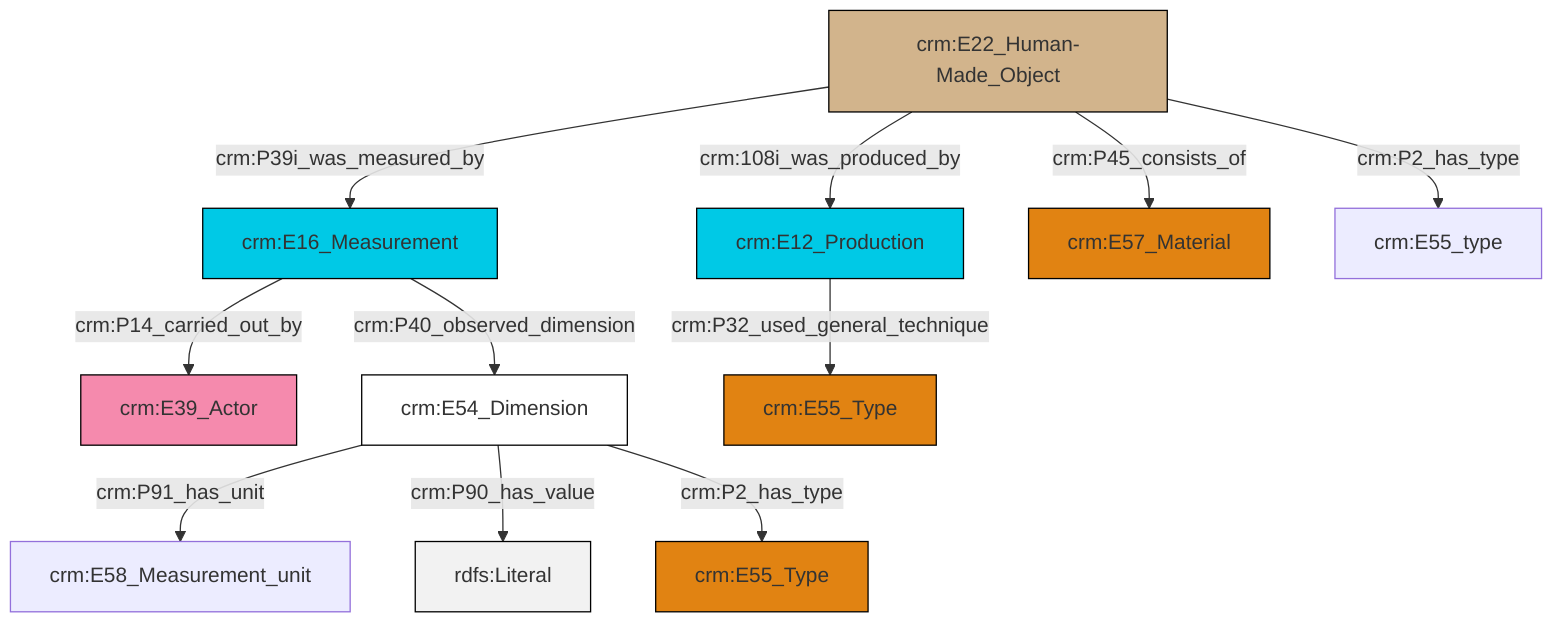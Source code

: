 graph TD
classDef Literal fill:#f2f2f2,stroke:#000000;
classDef CRM_Entity fill:#FFFFFF,stroke:#000000;
classDef Temporal_Entity fill:#00C9E6, stroke:#000000;
classDef Type fill:#E18312, stroke:#000000;
classDef Time-Span fill:#2C9C91, stroke:#000000;
classDef Appellation fill:#FFEB7F, stroke:#000000;
classDef Place fill:#008836, stroke:#000000;
classDef Persistent_Item fill:#B266B2, stroke:#000000;
classDef Conceptual_Object fill:#FFD700, stroke:#000000;
classDef Physical_Thing fill:#D2B48C, stroke:#000000;
classDef Actor fill:#f58aad, stroke:#000000;
classDef PC_Classes fill:#4ce600, stroke:#000000;
classDef Multi fill:#cccccc,stroke:#000000;

4["crm:E22_Human-Made_Object"]:::Physical_Thing -->|crm:108i_was_produced_by| 5["crm:E12_Production"]:::Temporal_Entity
4["crm:E22_Human-Made_Object"]:::Physical_Thing -->|crm:P39i_was_measured_by| 0["crm:E16_Measurement"]:::Temporal_Entity
0["crm:E16_Measurement"]:::Temporal_Entity -->|crm:P40_observed_dimension| 8["crm:E54_Dimension"]:::CRM_Entity
0["crm:E16_Measurement"]:::Temporal_Entity -->|crm:P14_carried_out_by| 2["crm:E39_Actor"]:::Actor
8["crm:E54_Dimension"]:::CRM_Entity -->|crm:P91_has_unit| 10["crm:E58_Measurement_unit"]:::Default
8["crm:E54_Dimension"]:::CRM_Entity -->|crm:P90_has_value| 11[rdfs:Literal]:::Literal
4["crm:E22_Human-Made_Object"]:::Physical_Thing -->|crm:P2_has_type| 15["crm:E55_type"]:::Default
8["crm:E54_Dimension"]:::CRM_Entity -->|crm:P2_has_type| 12["crm:E55_Type"]:::Type
4["crm:E22_Human-Made_Object"]:::Physical_Thing -->|crm:P45_consists_of| 6["crm:E57_Material"]:::Type
5["crm:E12_Production"]:::Temporal_Entity -->|crm:P32_used_general_technique| 17["crm:E55_Type"]:::Type